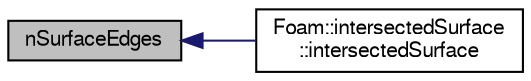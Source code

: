 digraph "nSurfaceEdges"
{
  bgcolor="transparent";
  edge [fontname="FreeSans",fontsize="10",labelfontname="FreeSans",labelfontsize="10"];
  node [fontname="FreeSans",fontsize="10",shape=record];
  rankdir="LR";
  Node334 [label="nSurfaceEdges",height=0.2,width=0.4,color="black", fillcolor="grey75", style="filled", fontcolor="black"];
  Node334 -> Node335 [dir="back",color="midnightblue",fontsize="10",style="solid",fontname="FreeSans"];
  Node335 [label="Foam::intersectedSurface\l::intersectedSurface",height=0.2,width=0.4,color="black",URL="$a25494.html#a6e95ab0cf81f4521899580c0caaaf6e7",tooltip="Construct from surface and intersection. isFirstSurface is needed. "];
}
